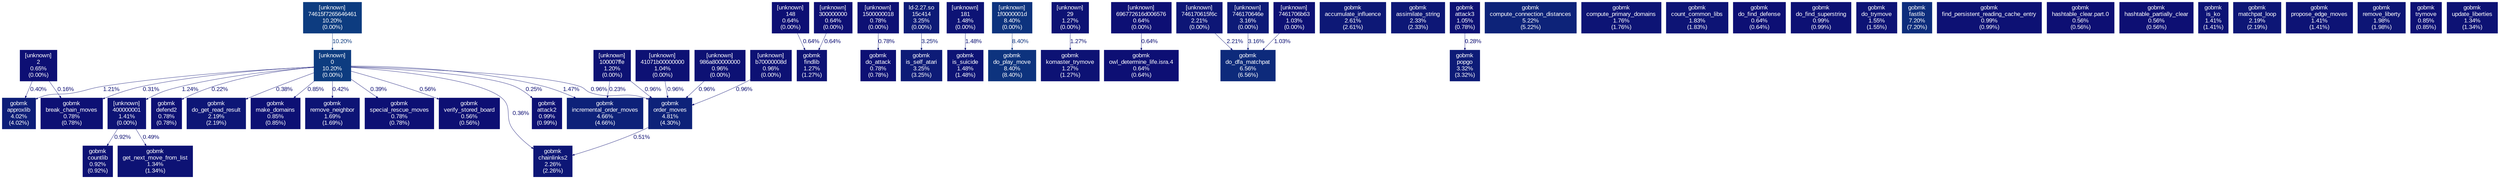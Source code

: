 digraph {
	graph [fontname=Arial, nodesep=0.125, ranksep=0.25];
	node [fontcolor=white, fontname=Arial, height=0, shape=box, style=filled, width=0];
	edge [fontname=Arial];
	"0:[unknown]" [color="#0d3c80", fontcolor="#ffffff", fontsize="10.00", label="[unknown]\n0\n10.20%\n(0.00%)"];
	"0:[unknown]" -> "400000001:[unknown]" [arrowsize="0.35", color="#0d1274", fontcolor="#0d1274", fontsize="10.00", label="1.24%", labeldistance="0.50", penwidth="0.50"];
	"0:[unknown]" -> "approxlib:/scratch/s1576261/spec-prof/install-spec-prof/CPU2006/445.gobmk/exe/gobmk" [arrowsize="0.35", color="#0d1274", fontcolor="#0d1274", fontsize="10.00", label="1.21%", labeldistance="0.50", penwidth="0.50"];
	"0:[unknown]" -> "attack2:/scratch/s1576261/spec-prof/install-spec-prof/CPU2006/445.gobmk/exe/gobmk" [arrowsize="0.35", color="#0d0e73", fontcolor="#0d0e73", fontsize="10.00", label="0.25%", labeldistance="0.50", penwidth="0.50"];
	"0:[unknown]" -> "break_chain_moves:/scratch/s1576261/spec-prof/install-spec-prof/CPU2006/445.gobmk/exe/gobmk" [arrowsize="0.35", color="#0d0e73", fontcolor="#0d0e73", fontsize="10.00", label="0.31%", labeldistance="0.50", penwidth="0.50"];
	"0:[unknown]" -> "chainlinks2:/scratch/s1576261/spec-prof/install-spec-prof/CPU2006/445.gobmk/exe/gobmk" [arrowsize="0.35", color="#0d0e73", fontcolor="#0d0e73", fontsize="10.00", label="0.36%", labeldistance="0.50", penwidth="0.50"];
	"0:[unknown]" -> "defend2:/scratch/s1576261/spec-prof/install-spec-prof/CPU2006/445.gobmk/exe/gobmk" [arrowsize="0.35", color="#0d0e73", fontcolor="#0d0e73", fontsize="10.00", label="0.22%", labeldistance="0.50", penwidth="0.50"];
	"0:[unknown]" -> "do_get_read_result:/scratch/s1576261/spec-prof/install-spec-prof/CPU2006/445.gobmk/exe/gobmk" [arrowsize="0.35", color="#0d0e73", fontcolor="#0d0e73", fontsize="10.00", label="0.38%", labeldistance="0.50", penwidth="0.50"];
	"0:[unknown]" -> "incremental_order_moves:/scratch/s1576261/spec-prof/install-spec-prof/CPU2006/445.gobmk/exe/gobmk" [arrowsize="0.35", color="#0d1375", fontcolor="#0d1375", fontsize="10.00", label="1.47%", labeldistance="0.50", penwidth="0.50"];
	"0:[unknown]" -> "make_domains:/scratch/s1576261/spec-prof/install-spec-prof/CPU2006/445.gobmk/exe/gobmk" [arrowsize="0.35", color="#0d1074", fontcolor="#0d1074", fontsize="10.00", label="0.85%", labeldistance="0.50", penwidth="0.50"];
	"0:[unknown]" -> "order_moves:/scratch/s1576261/spec-prof/install-spec-prof/CPU2006/445.gobmk/exe/gobmk" [arrowsize="0.35", color="#0d1174", fontcolor="#0d1174", fontsize="10.00", label="0.96%", labeldistance="0.50", penwidth="0.50"];
	"0:[unknown]" -> "remove_neighbor:/scratch/s1576261/spec-prof/install-spec-prof/CPU2006/445.gobmk/exe/gobmk" [arrowsize="0.35", color="#0d0e73", fontcolor="#0d0e73", fontsize="10.00", label="0.42%", labeldistance="0.50", penwidth="0.50"];
	"0:[unknown]" -> "special_rescue_moves:/scratch/s1576261/spec-prof/install-spec-prof/CPU2006/445.gobmk/exe/gobmk" [arrowsize="0.35", color="#0d0e73", fontcolor="#0d0e73", fontsize="10.00", label="0.39%", labeldistance="0.50", penwidth="0.50"];
	"0:[unknown]" -> "verify_stored_board:/scratch/s1576261/spec-prof/install-spec-prof/CPU2006/445.gobmk/exe/gobmk" [arrowsize="0.35", color="#0d0f73", fontcolor="#0d0f73", fontsize="10.00", label="0.56%", labeldistance="0.50", penwidth="0.50"];
	"100007ffe:[unknown]" [color="#0d1274", fontcolor="#ffffff", fontsize="10.00", label="[unknown]\n100007ffe\n1.20%\n(0.00%)"];
	"100007ffe:[unknown]" -> "incremental_order_moves:/scratch/s1576261/spec-prof/install-spec-prof/CPU2006/445.gobmk/exe/gobmk" [arrowsize="0.35", color="#0d0e73", fontcolor="#0d0e73", fontsize="10.00", label="0.23%", labeldistance="0.50", penwidth="0.50"];
	"100007ffe:[unknown]" -> "order_moves:/scratch/s1576261/spec-prof/install-spec-prof/CPU2006/445.gobmk/exe/gobmk" [arrowsize="0.35", color="#0d1174", fontcolor="#0d1174", fontsize="10.00", label="0.96%", labeldistance="0.50", penwidth="0.50"];
	"148:[unknown]" [color="#0d0f74", fontcolor="#ffffff", fontsize="10.00", label="[unknown]\n148\n0.64%\n(0.00%)"];
	"148:[unknown]" -> "findlib:/scratch/s1576261/spec-prof/install-spec-prof/CPU2006/445.gobmk/exe/gobmk" [arrowsize="0.35", color="#0d0f74", fontcolor="#0d0f74", fontsize="10.00", label="0.64%", labeldistance="0.50", penwidth="0.50"];
	"1500000018:[unknown]" [color="#0d1074", fontcolor="#ffffff", fontsize="10.00", label="[unknown]\n1500000018\n0.78%\n(0.00%)"];
	"1500000018:[unknown]" -> "do_attack:/scratch/s1576261/spec-prof/install-spec-prof/CPU2006/445.gobmk/exe/gobmk" [arrowsize="0.35", color="#0d1074", fontcolor="#0d1074", fontsize="10.00", label="0.78%", labeldistance="0.50", penwidth="0.50"];
	"15c414:/lib64/ld-2.27.so" [color="#0d1b77", fontcolor="#ffffff", fontsize="10.00", label="ld-2.27.so\n15c414\n3.25%\n(0.00%)"];
	"15c414:/lib64/ld-2.27.so" -> "is_self_atari:/scratch/s1576261/spec-prof/install-spec-prof/CPU2006/445.gobmk/exe/gobmk" [arrowsize="0.35", color="#0d1b77", fontcolor="#0d1b77", fontsize="10.00", label="3.25%", labeldistance="0.50", penwidth="0.50"];
	"181:[unknown]" [color="#0d1375", fontcolor="#ffffff", fontsize="10.00", label="[unknown]\n181\n1.48%\n(0.00%)"];
	"181:[unknown]" -> "is_suicide:/scratch/s1576261/spec-prof/install-spec-prof/CPU2006/445.gobmk/exe/gobmk" [arrowsize="0.35", color="#0d1375", fontcolor="#0d1375", fontsize="10.00", label="1.48%", labeldistance="0.50", penwidth="0.50"];
	"1f0000001d:[unknown]" [color="#0d337e", fontcolor="#ffffff", fontsize="10.00", label="[unknown]\n1f0000001d\n8.40%\n(0.00%)"];
	"1f0000001d:[unknown]" -> "do_play_move:/scratch/s1576261/spec-prof/install-spec-prof/CPU2006/445.gobmk/exe/gobmk" [arrowsize="0.35", color="#0d337e", fontcolor="#0d337e", fontsize="10.00", label="8.40%", labeldistance="0.50", penwidth="0.50"];
	"29:[unknown]" [color="#0d1274", fontcolor="#ffffff", fontsize="10.00", label="[unknown]\n29\n1.27%\n(0.00%)"];
	"29:[unknown]" -> "komaster_trymove:/scratch/s1576261/spec-prof/install-spec-prof/CPU2006/445.gobmk/exe/gobmk" [arrowsize="0.35", color="#0d1274", fontcolor="#0d1274", fontsize="10.00", label="1.27%", labeldistance="0.50", penwidth="0.50"];
	"2:[unknown]" [color="#0d0f74", fontcolor="#ffffff", fontsize="10.00", label="[unknown]\n2\n0.65%\n(0.00%)"];
	"2:[unknown]" -> "approxlib:/scratch/s1576261/spec-prof/install-spec-prof/CPU2006/445.gobmk/exe/gobmk" [arrowsize="0.35", color="#0d0e73", fontcolor="#0d0e73", fontsize="10.00", label="0.40%", labeldistance="0.50", penwidth="0.50"];
	"2:[unknown]" -> "break_chain_moves:/scratch/s1576261/spec-prof/install-spec-prof/CPU2006/445.gobmk/exe/gobmk" [arrowsize="0.35", color="#0d0d73", fontcolor="#0d0d73", fontsize="10.00", label="0.16%", labeldistance="0.50", penwidth="0.50"];
	"300000000:[unknown]" [color="#0d0f74", fontcolor="#ffffff", fontsize="10.00", label="[unknown]\n300000000\n0.64%\n(0.00%)"];
	"300000000:[unknown]" -> "findlib:/scratch/s1576261/spec-prof/install-spec-prof/CPU2006/445.gobmk/exe/gobmk" [arrowsize="0.35", color="#0d0f74", fontcolor="#0d0f74", fontsize="10.00", label="0.64%", labeldistance="0.50", penwidth="0.50"];
	"400000001:[unknown]" [color="#0d1375", fontcolor="#ffffff", fontsize="10.00", label="[unknown]\n400000001\n1.41%\n(0.00%)"];
	"400000001:[unknown]" -> "countlib:/scratch/s1576261/spec-prof/install-spec-prof/CPU2006/445.gobmk/exe/gobmk" [arrowsize="0.35", color="#0d1174", fontcolor="#0d1174", fontsize="10.00", label="0.92%", labeldistance="0.50", penwidth="0.50"];
	"400000001:[unknown]" -> "get_next_move_from_list:/scratch/s1576261/spec-prof/install-spec-prof/CPU2006/445.gobmk/exe/gobmk" [arrowsize="0.35", color="#0d0f73", fontcolor="#0d0f73", fontsize="10.00", label="0.49%", labeldistance="0.50", penwidth="0.50"];
	"41071b00000000:[unknown]" [color="#0d1174", fontcolor="#ffffff", fontsize="10.00", label="[unknown]\n41071b00000000\n1.04%\n(0.00%)"];
	"41071b00000000:[unknown]" -> "order_moves:/scratch/s1576261/spec-prof/install-spec-prof/CPU2006/445.gobmk/exe/gobmk" [arrowsize="0.35", color="#0d1174", fontcolor="#0d1174", fontsize="10.00", label="0.96%", labeldistance="0.50", penwidth="0.50"];
	"696772616d006576:[unknown]" [color="#0d0f74", fontcolor="#ffffff", fontsize="10.00", label="[unknown]\n696772616d006576\n0.64%\n(0.00%)"];
	"696772616d006576:[unknown]" -> "owl_determine_life.isra.4:/scratch/s1576261/spec-prof/install-spec-prof/CPU2006/445.gobmk/exe/gobmk" [arrowsize="0.35", color="#0d0f74", fontcolor="#0d0f74", fontsize="10.00", label="0.64%", labeldistance="0.50", penwidth="0.50"];
	"74615f7265646461:[unknown]" [color="#0d3c80", fontcolor="#ffffff", fontsize="10.00", label="[unknown]\n74615f7265646461\n10.20%\n(0.00%)"];
	"74615f7265646461:[unknown]" -> "0:[unknown]" [arrowsize="0.35", color="#0d3c80", fontcolor="#0d3c80", fontsize="10.00", label="10.20%", labeldistance="0.50", penwidth="0.50"];
	"746170615f6c:[unknown]" [color="#0d1676", fontcolor="#ffffff", fontsize="10.00", label="[unknown]\n746170615f6c\n2.21%\n(0.00%)"];
	"746170615f6c:[unknown]" -> "do_dfa_matchpat:/scratch/s1576261/spec-prof/install-spec-prof/CPU2006/445.gobmk/exe/gobmk" [arrowsize="0.35", color="#0d1676", fontcolor="#0d1676", fontsize="10.00", label="2.21%", labeldistance="0.50", penwidth="0.50"];
	"746170646e:[unknown]" [color="#0d1a77", fontcolor="#ffffff", fontsize="10.00", label="[unknown]\n746170646e\n3.16%\n(0.00%)"];
	"746170646e:[unknown]" -> "do_dfa_matchpat:/scratch/s1576261/spec-prof/install-spec-prof/CPU2006/445.gobmk/exe/gobmk" [arrowsize="0.35", color="#0d1a77", fontcolor="#0d1a77", fontsize="10.00", label="3.16%", labeldistance="0.50", penwidth="0.50"];
	"7461706b63:[unknown]" [color="#0d1174", fontcolor="#ffffff", fontsize="10.00", label="[unknown]\n7461706b63\n1.03%\n(0.00%)"];
	"7461706b63:[unknown]" -> "do_dfa_matchpat:/scratch/s1576261/spec-prof/install-spec-prof/CPU2006/445.gobmk/exe/gobmk" [arrowsize="0.35", color="#0d1174", fontcolor="#0d1174", fontsize="10.00", label="1.03%", labeldistance="0.50", penwidth="0.50"];
	"986a800000000:[unknown]" [color="#0d1174", fontcolor="#ffffff", fontsize="10.00", label="[unknown]\n986a800000000\n0.96%\n(0.00%)"];
	"986a800000000:[unknown]" -> "order_moves:/scratch/s1576261/spec-prof/install-spec-prof/CPU2006/445.gobmk/exe/gobmk" [arrowsize="0.35", color="#0d1174", fontcolor="#0d1174", fontsize="10.00", label="0.96%", labeldistance="0.50", penwidth="0.50"];
	"accumulate_influence:/scratch/s1576261/spec-prof/install-spec-prof/CPU2006/445.gobmk/exe/gobmk" [color="#0d1876", fontcolor="#ffffff", fontsize="10.00", label="gobmk\naccumulate_influence\n2.61%\n(2.61%)"];
	"approxlib:/scratch/s1576261/spec-prof/install-spec-prof/CPU2006/445.gobmk/exe/gobmk" [color="#0d1e78", fontcolor="#ffffff", fontsize="10.00", label="gobmk\napproxlib\n4.02%\n(4.02%)"];
	"assimilate_string:/scratch/s1576261/spec-prof/install-spec-prof/CPU2006/445.gobmk/exe/gobmk" [color="#0d1776", fontcolor="#ffffff", fontsize="10.00", label="gobmk\nassimilate_string\n2.33%\n(2.33%)"];
	"attack2:/scratch/s1576261/spec-prof/install-spec-prof/CPU2006/445.gobmk/exe/gobmk" [color="#0d1174", fontcolor="#ffffff", fontsize="10.00", label="gobmk\nattack2\n0.99%\n(0.99%)"];
	"attack3:/scratch/s1576261/spec-prof/install-spec-prof/CPU2006/445.gobmk/exe/gobmk" [color="#0d1174", fontcolor="#ffffff", fontsize="10.00", label="gobmk\nattack3\n1.05%\n(0.78%)"];
	"attack3:/scratch/s1576261/spec-prof/install-spec-prof/CPU2006/445.gobmk/exe/gobmk" -> "popgo:/scratch/s1576261/spec-prof/install-spec-prof/CPU2006/445.gobmk/exe/gobmk" [arrowsize="0.35", color="#0d0e73", fontcolor="#0d0e73", fontsize="10.00", label="0.28%", labeldistance="0.50", penwidth="0.50"];
	"b70000008d:[unknown]" [color="#0d1174", fontcolor="#ffffff", fontsize="10.00", label="[unknown]\nb70000008d\n0.96%\n(0.00%)"];
	"b70000008d:[unknown]" -> "order_moves:/scratch/s1576261/spec-prof/install-spec-prof/CPU2006/445.gobmk/exe/gobmk" [arrowsize="0.35", color="#0d1174", fontcolor="#0d1174", fontsize="10.00", label="0.96%", labeldistance="0.50", penwidth="0.50"];
	"break_chain_moves:/scratch/s1576261/spec-prof/install-spec-prof/CPU2006/445.gobmk/exe/gobmk" [color="#0d1074", fontcolor="#ffffff", fontsize="10.00", label="gobmk\nbreak_chain_moves\n0.78%\n(0.78%)"];
	"chainlinks2:/scratch/s1576261/spec-prof/install-spec-prof/CPU2006/445.gobmk/exe/gobmk" [color="#0d1676", fontcolor="#ffffff", fontsize="10.00", label="gobmk\nchainlinks2\n2.26%\n(2.26%)"];
	"compute_connection_distances:/scratch/s1576261/spec-prof/install-spec-prof/CPU2006/445.gobmk/exe/gobmk" [color="#0d2379", fontcolor="#ffffff", fontsize="10.00", label="gobmk\ncompute_connection_distances\n5.22%\n(5.22%)"];
	"compute_primary_domains:/scratch/s1576261/spec-prof/install-spec-prof/CPU2006/445.gobmk/exe/gobmk" [color="#0d1475", fontcolor="#ffffff", fontsize="10.00", label="gobmk\ncompute_primary_domains\n1.76%\n(1.76%)"];
	"count_common_libs:/scratch/s1576261/spec-prof/install-spec-prof/CPU2006/445.gobmk/exe/gobmk" [color="#0d1475", fontcolor="#ffffff", fontsize="10.00", label="gobmk\ncount_common_libs\n1.83%\n(1.83%)"];
	"countlib:/scratch/s1576261/spec-prof/install-spec-prof/CPU2006/445.gobmk/exe/gobmk" [color="#0d1174", fontcolor="#ffffff", fontsize="10.00", label="gobmk\ncountlib\n0.92%\n(0.92%)"];
	"defend2:/scratch/s1576261/spec-prof/install-spec-prof/CPU2006/445.gobmk/exe/gobmk" [color="#0d1074", fontcolor="#ffffff", fontsize="10.00", label="gobmk\ndefend2\n0.78%\n(0.78%)"];
	"do_attack:/scratch/s1576261/spec-prof/install-spec-prof/CPU2006/445.gobmk/exe/gobmk" [color="#0d1074", fontcolor="#ffffff", fontsize="10.00", label="gobmk\ndo_attack\n0.78%\n(0.78%)"];
	"do_dfa_matchpat:/scratch/s1576261/spec-prof/install-spec-prof/CPU2006/445.gobmk/exe/gobmk" [color="#0d2a7b", fontcolor="#ffffff", fontsize="10.00", label="gobmk\ndo_dfa_matchpat\n6.56%\n(6.56%)"];
	"do_find_defense:/scratch/s1576261/spec-prof/install-spec-prof/CPU2006/445.gobmk/exe/gobmk" [color="#0d0f74", fontcolor="#ffffff", fontsize="10.00", label="gobmk\ndo_find_defense\n0.64%\n(0.64%)"];
	"do_find_superstring:/scratch/s1576261/spec-prof/install-spec-prof/CPU2006/445.gobmk/exe/gobmk" [color="#0d1174", fontcolor="#ffffff", fontsize="10.00", label="gobmk\ndo_find_superstring\n0.99%\n(0.99%)"];
	"do_get_read_result:/scratch/s1576261/spec-prof/install-spec-prof/CPU2006/445.gobmk/exe/gobmk" [color="#0d1676", fontcolor="#ffffff", fontsize="10.00", label="gobmk\ndo_get_read_result\n2.19%\n(2.19%)"];
	"do_play_move:/scratch/s1576261/spec-prof/install-spec-prof/CPU2006/445.gobmk/exe/gobmk" [color="#0d337e", fontcolor="#ffffff", fontsize="10.00", label="gobmk\ndo_play_move\n8.40%\n(8.40%)"];
	"do_trymove:/scratch/s1576261/spec-prof/install-spec-prof/CPU2006/445.gobmk/exe/gobmk" [color="#0d1375", fontcolor="#ffffff", fontsize="10.00", label="gobmk\ndo_trymove\n1.55%\n(1.55%)"];
	"fastlib:/scratch/s1576261/spec-prof/install-spec-prof/CPU2006/445.gobmk/exe/gobmk" [color="#0d2d7c", fontcolor="#ffffff", fontsize="10.00", label="gobmk\nfastlib\n7.20%\n(7.20%)"];
	"find_persistent_reading_cache_entry:/scratch/s1576261/spec-prof/install-spec-prof/CPU2006/445.gobmk/exe/gobmk" [color="#0d1174", fontcolor="#ffffff", fontsize="10.00", label="gobmk\nfind_persistent_reading_cache_entry\n0.99%\n(0.99%)"];
	"findlib:/scratch/s1576261/spec-prof/install-spec-prof/CPU2006/445.gobmk/exe/gobmk" [color="#0d1274", fontcolor="#ffffff", fontsize="10.00", label="gobmk\nfindlib\n1.27%\n(1.27%)"];
	"get_next_move_from_list:/scratch/s1576261/spec-prof/install-spec-prof/CPU2006/445.gobmk/exe/gobmk" [color="#0d1274", fontcolor="#ffffff", fontsize="10.00", label="gobmk\nget_next_move_from_list\n1.34%\n(1.34%)"];
	"hashtable_clear.part.0:/scratch/s1576261/spec-prof/install-spec-prof/CPU2006/445.gobmk/exe/gobmk" [color="#0d0f73", fontcolor="#ffffff", fontsize="10.00", label="gobmk\nhashtable_clear.part.0\n0.56%\n(0.56%)"];
	"hashtable_partially_clear:/scratch/s1576261/spec-prof/install-spec-prof/CPU2006/445.gobmk/exe/gobmk" [color="#0d0f73", fontcolor="#ffffff", fontsize="10.00", label="gobmk\nhashtable_partially_clear\n0.56%\n(0.56%)"];
	"incremental_order_moves:/scratch/s1576261/spec-prof/install-spec-prof/CPU2006/445.gobmk/exe/gobmk" [color="#0d2179", fontcolor="#ffffff", fontsize="10.00", label="gobmk\nincremental_order_moves\n4.66%\n(4.66%)"];
	"is_ko:/scratch/s1576261/spec-prof/install-spec-prof/CPU2006/445.gobmk/exe/gobmk" [color="#0d1375", fontcolor="#ffffff", fontsize="10.00", label="gobmk\nis_ko\n1.41%\n(1.41%)"];
	"is_self_atari:/scratch/s1576261/spec-prof/install-spec-prof/CPU2006/445.gobmk/exe/gobmk" [color="#0d1b77", fontcolor="#ffffff", fontsize="10.00", label="gobmk\nis_self_atari\n3.25%\n(3.25%)"];
	"is_suicide:/scratch/s1576261/spec-prof/install-spec-prof/CPU2006/445.gobmk/exe/gobmk" [color="#0d1375", fontcolor="#ffffff", fontsize="10.00", label="gobmk\nis_suicide\n1.48%\n(1.48%)"];
	"komaster_trymove:/scratch/s1576261/spec-prof/install-spec-prof/CPU2006/445.gobmk/exe/gobmk" [color="#0d1274", fontcolor="#ffffff", fontsize="10.00", label="gobmk\nkomaster_trymove\n1.27%\n(1.27%)"];
	"make_domains:/scratch/s1576261/spec-prof/install-spec-prof/CPU2006/445.gobmk/exe/gobmk" [color="#0d1074", fontcolor="#ffffff", fontsize="10.00", label="gobmk\nmake_domains\n0.85%\n(0.85%)"];
	"matchpat_loop:/scratch/s1576261/spec-prof/install-spec-prof/CPU2006/445.gobmk/exe/gobmk" [color="#0d1676", fontcolor="#ffffff", fontsize="10.00", label="gobmk\nmatchpat_loop\n2.19%\n(2.19%)"];
	"order_moves:/scratch/s1576261/spec-prof/install-spec-prof/CPU2006/445.gobmk/exe/gobmk" [color="#0d2279", fontcolor="#ffffff", fontsize="10.00", label="gobmk\norder_moves\n4.81%\n(4.30%)"];
	"order_moves:/scratch/s1576261/spec-prof/install-spec-prof/CPU2006/445.gobmk/exe/gobmk" -> "chainlinks2:/scratch/s1576261/spec-prof/install-spec-prof/CPU2006/445.gobmk/exe/gobmk" [arrowsize="0.35", color="#0d0f73", fontcolor="#0d0f73", fontsize="10.00", label="0.51%", labeldistance="0.50", penwidth="0.50"];
	"owl_determine_life.isra.4:/scratch/s1576261/spec-prof/install-spec-prof/CPU2006/445.gobmk/exe/gobmk" [color="#0d0f74", fontcolor="#ffffff", fontsize="10.00", label="gobmk\nowl_determine_life.isra.4\n0.64%\n(0.64%)"];
	"popgo:/scratch/s1576261/spec-prof/install-spec-prof/CPU2006/445.gobmk/exe/gobmk" [color="#0d1b77", fontcolor="#ffffff", fontsize="10.00", label="gobmk\npopgo\n3.32%\n(3.32%)"];
	"propose_edge_moves:/scratch/s1576261/spec-prof/install-spec-prof/CPU2006/445.gobmk/exe/gobmk" [color="#0d1375", fontcolor="#ffffff", fontsize="10.00", label="gobmk\npropose_edge_moves\n1.41%\n(1.41%)"];
	"remove_liberty:/scratch/s1576261/spec-prof/install-spec-prof/CPU2006/445.gobmk/exe/gobmk" [color="#0d1575", fontcolor="#ffffff", fontsize="10.00", label="gobmk\nremove_liberty\n1.98%\n(1.98%)"];
	"remove_neighbor:/scratch/s1576261/spec-prof/install-spec-prof/CPU2006/445.gobmk/exe/gobmk" [color="#0d1475", fontcolor="#ffffff", fontsize="10.00", label="gobmk\nremove_neighbor\n1.69%\n(1.69%)"];
	"special_rescue_moves:/scratch/s1576261/spec-prof/install-spec-prof/CPU2006/445.gobmk/exe/gobmk" [color="#0d1074", fontcolor="#ffffff", fontsize="10.00", label="gobmk\nspecial_rescue_moves\n0.78%\n(0.78%)"];
	"trymove:/scratch/s1576261/spec-prof/install-spec-prof/CPU2006/445.gobmk/exe/gobmk" [color="#0d1074", fontcolor="#ffffff", fontsize="10.00", label="gobmk\ntrymove\n0.85%\n(0.85%)"];
	"update_liberties:/scratch/s1576261/spec-prof/install-spec-prof/CPU2006/445.gobmk/exe/gobmk" [color="#0d1274", fontcolor="#ffffff", fontsize="10.00", label="gobmk\nupdate_liberties\n1.34%\n(1.34%)"];
	"verify_stored_board:/scratch/s1576261/spec-prof/install-spec-prof/CPU2006/445.gobmk/exe/gobmk" [color="#0d0f73", fontcolor="#ffffff", fontsize="10.00", label="gobmk\nverify_stored_board\n0.56%\n(0.56%)"];
}
